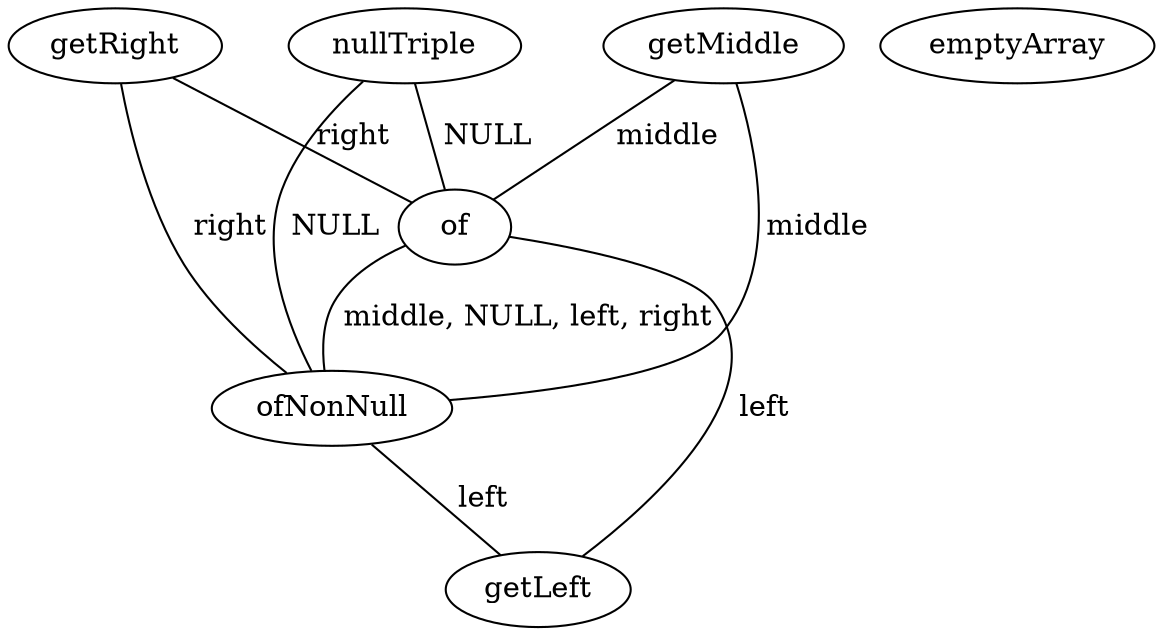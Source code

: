 digraph G {
nullTriple;
getRight;
getMiddle;
of;
ofNonNull;
emptyArray;
getLeft;
nullTriple -> of [label=" NULL", dir=none];
nullTriple -> ofNonNull [label=" NULL", dir=none];
getRight -> of [label=" right", dir=none];
getRight -> ofNonNull [label=" right", dir=none];
getMiddle -> of [label=" middle", dir=none];
getMiddle -> ofNonNull [label=" middle", dir=none];
of -> ofNonNull [label=" middle, NULL, left, right", dir=none];
of -> getLeft [label=" left", dir=none];
ofNonNull -> getLeft [label=" left", dir=none];
}
